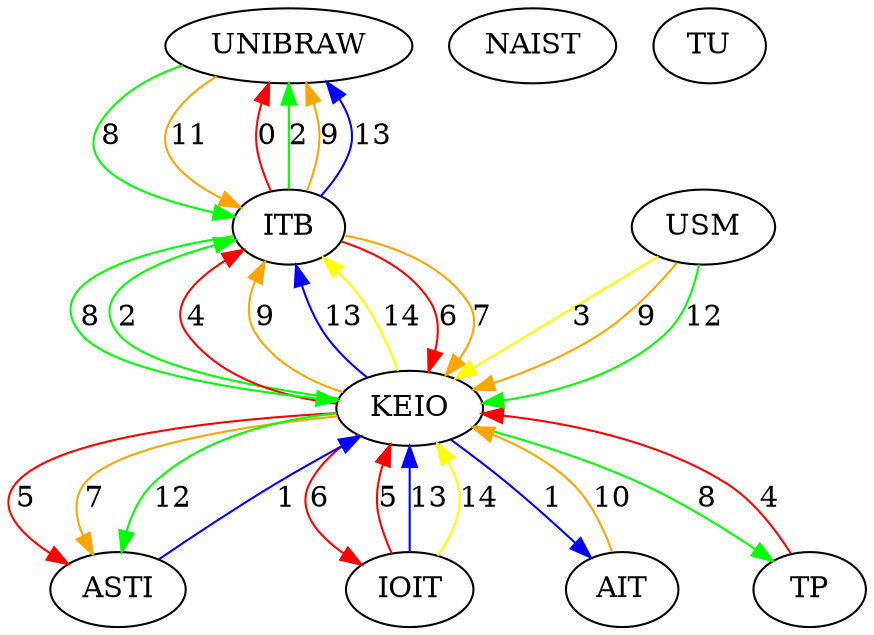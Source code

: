 digraph  {
0 [Internal=1, label=UNIBRAW];
1 [Internal=1, label=NAIST];
2 [Internal=1, label=KEIO];
3 [Internal=1, label=IOIT];
4 [Internal=1, label=ASTI];
5 [Internal=1, label=TU];
6 [Internal=1, label=AIT];
7 [Internal=1, label=ITB];
8 [Internal=1, label=TP];
9 [Internal=1, label=USM];
0 -> 7  [color=green, key=0, label=8];
0 -> 7  [color=orange, key=1, label=11];
2 -> 6  [color=blue, key=0, label=1];
2 -> 7  [color=green, key=0, label=2];
2 -> 7  [color=red, key=1, label=4];
2 -> 7  [color=orange, key=2, label=9];
2 -> 7  [color=blue, key=3, label=13];
2 -> 7  [color=yellow, key=4, label=14];
2 -> 4  [color=red, key=0, label=5];
2 -> 4  [color=orange, key=1, label=7];
2 -> 4  [color=green, key=2, label=12];
2 -> 3  [color=red, key=0, label=6];
2 -> 8  [color=green, key=0, label=8];
3 -> 2  [color=red, key=0, label=5];
3 -> 2  [color=blue, key=1, label=13];
3 -> 2  [color=yellow, key=2, label=14];
4 -> 2  [color=blue, key=0, label=1];
6 -> 2  [color=orange, key=0, label=10];
7 -> 0  [color=red, key=0, label=0];
7 -> 0  [color=green, key=1, label=2];
7 -> 0  [color=orange, key=2, label=9];
7 -> 0  [color=blue, key=3, label=13];
7 -> 2  [color=red, key=0, label=6];
7 -> 2  [color=orange, key=1, label=7];
7 -> 2  [color=green, key=2, label=8];
8 -> 2  [color=red, key=0, label=4];
9 -> 2  [color=yellow, key=0, label=3];
9 -> 2  [color=orange, key=1, label=9];
9 -> 2  [color=green, key=2, label=12];
}
